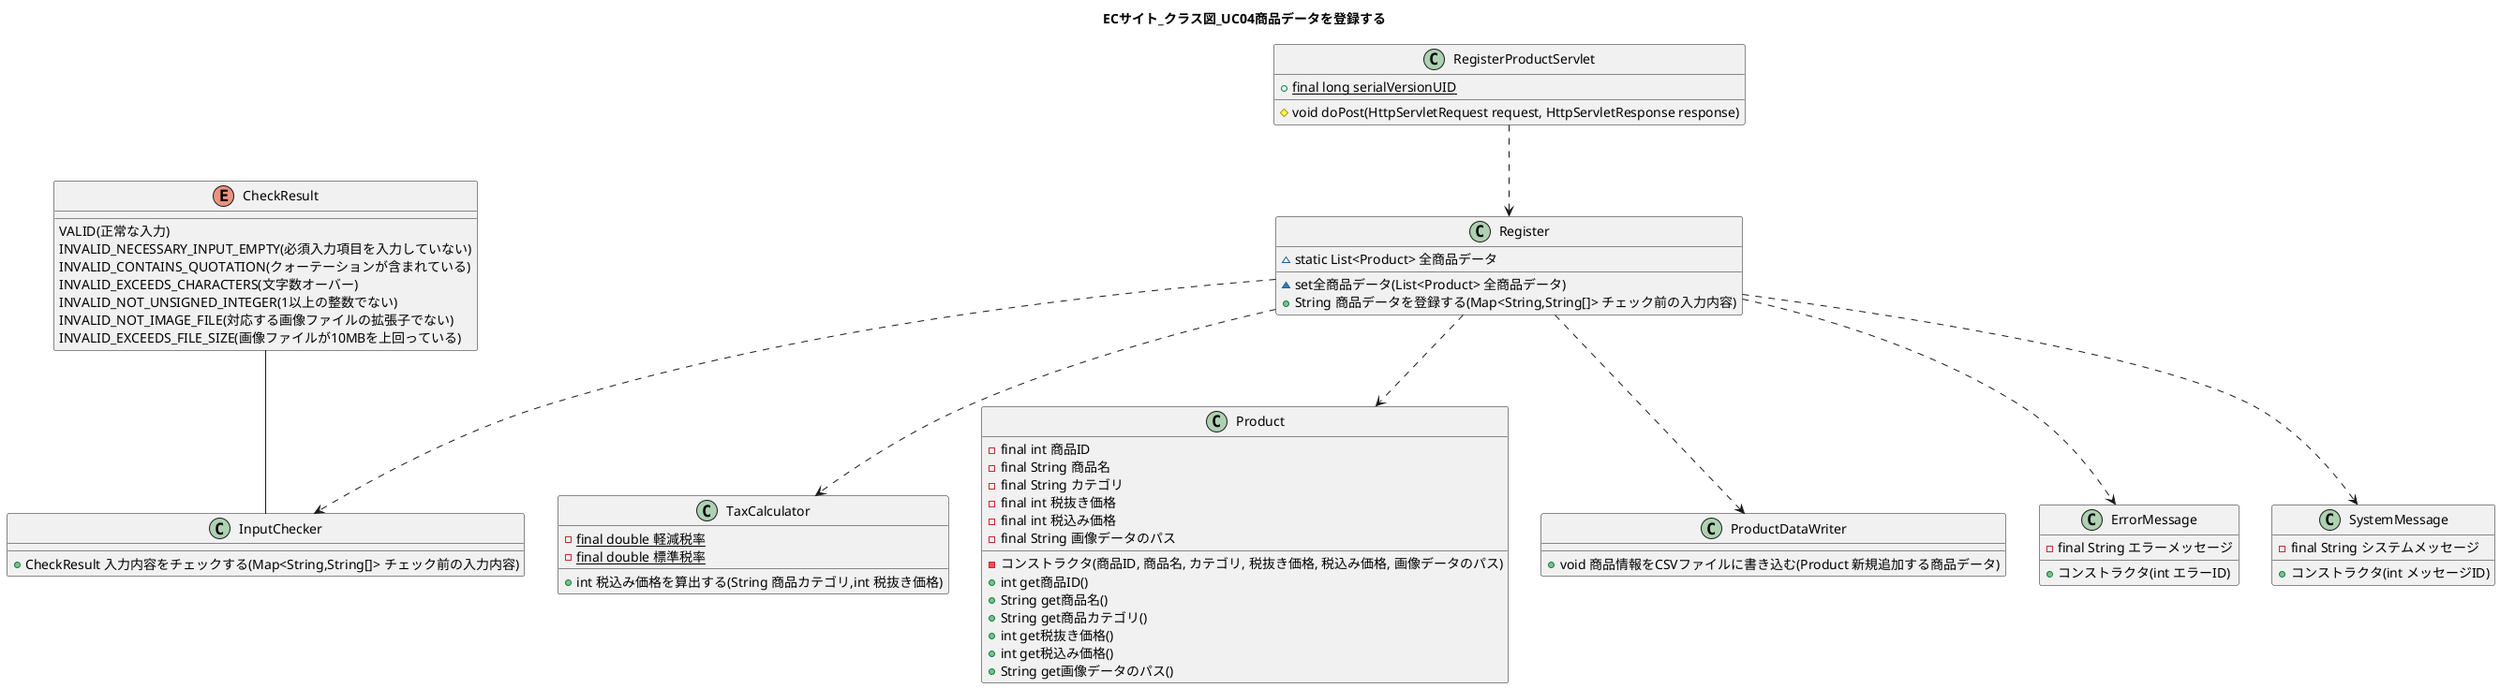 @startuml
title ECサイト_クラス図_UC04商品データを登録する


class RegisterProductServlet {
    +{static} final long serialVersionUID
    #void doPost(HttpServletRequest request, HttpServletResponse response)
}

RegisterProductServlet ..> Register
class Register {
    ~static List<Product> 全商品データ
    ~set全商品データ(List<Product> 全商品データ)
    +String 商品データを登録する(Map<String,String[]> チェック前の入力内容)
}

CheckResult -- InputChecker
enum CheckResult {
    VALID(正常な入力)
    INVALID_NECESSARY_INPUT_EMPTY(必須入力項目を入力していない)
    INVALID_CONTAINS_QUOTATION(クォーテーションが含まれている)
    INVALID_EXCEEDS_CHARACTERS(文字数オーバー)
    INVALID_NOT_UNSIGNED_INTEGER(1以上の整数でない)
    INVALID_NOT_IMAGE_FILE(対応する画像ファイルの拡張子でない)
    INVALID_EXCEEDS_FILE_SIZE(画像ファイルが10MBを上回っている)
}

Register ..> InputChecker
class InputChecker {
    +CheckResult 入力内容をチェックする(Map<String,String[]> チェック前の入力内容)
}

Register ..> TaxCalculator
class TaxCalculator {
    -{static}final double 軽減税率
    -{static}final double 標準税率

    +int 税込み価格を算出する(String 商品カテゴリ,int 税抜き価格)
}

Register ..> Product 
class Product {
    -final int 商品ID
    -final String 商品名
    -final String カテゴリ
    -final int 税抜き価格
    -final int 税込み価格
    -final String 画像データのパス
    -コンストラクタ(商品ID, 商品名, カテゴリ, 税抜き価格, 税込み価格, 画像データのパス)
    +int get商品ID()
    +String get商品名()
    +String get商品カテゴリ()
    +int get税抜き価格()
    +int get税込み価格()
    +String get画像データのパス()
}

Register ..> ProductDataWriter
class ProductDataWriter {
    + void 商品情報をCSVファイルに書き込む(Product 新規追加する商品データ)
}

Register ..> ErrorMessage
class ErrorMessage {
    -final String エラーメッセージ
    +コンストラクタ(int エラーID)
}

Register ..> SystemMessage
class SystemMessage {
    -final String システムメッセージ
    +コンストラクタ(int メッセージID)
}

@enduml
